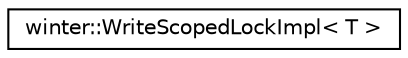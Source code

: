digraph "类继承关系图"
{
 // LATEX_PDF_SIZE
  edge [fontname="Helvetica",fontsize="10",labelfontname="Helvetica",labelfontsize="10"];
  node [fontname="Helvetica",fontsize="10",shape=record];
  rankdir="LR";
  Node0 [label="winter::WriteScopedLockImpl\< T \>",height=0.2,width=0.4,color="black", fillcolor="white", style="filled",URL="$structwinter_1_1WriteScopedLockImpl.html",tooltip="局部写锁模板实现"];
}
